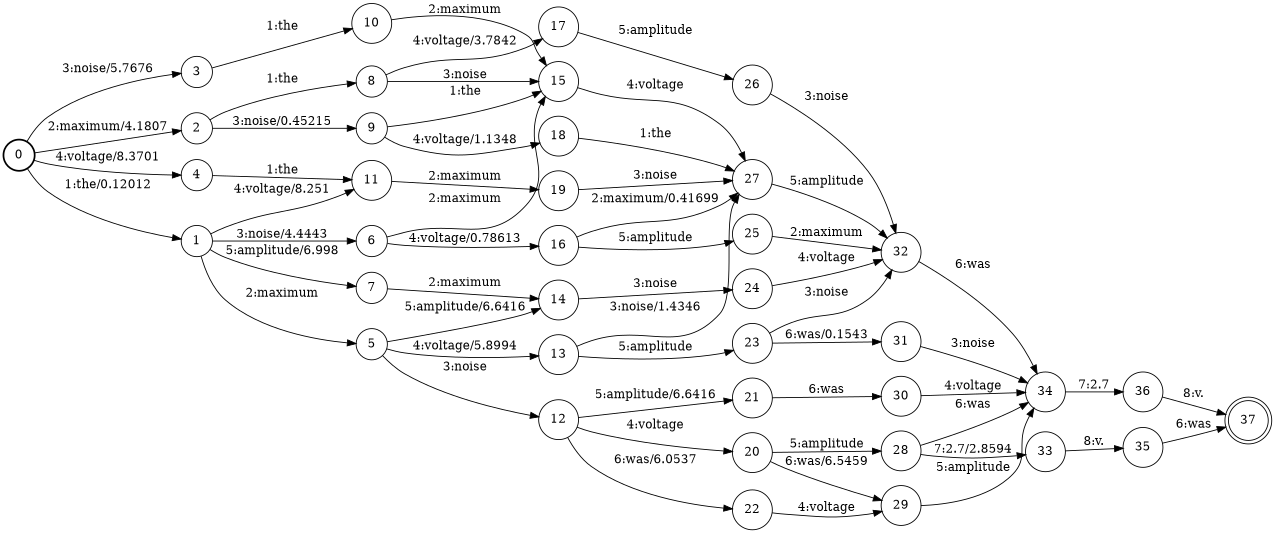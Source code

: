 digraph FST {
rankdir = LR;
size = "8.5,11";
label = "";
center = 1;
orientation = Portrait;
ranksep = "0.4";
nodesep = "0.25";
0 [label = "0", shape = circle, style = bold, fontsize = 14]
	0 -> 1 [label = "1:the/0.12012", fontsize = 14];
	0 -> 2 [label = "2:maximum/4.1807", fontsize = 14];
	0 -> 3 [label = "3:noise/5.7676", fontsize = 14];
	0 -> 4 [label = "4:voltage/8.3701", fontsize = 14];
1 [label = "1", shape = circle, style = solid, fontsize = 14]
	1 -> 5 [label = "2:maximum", fontsize = 14];
	1 -> 6 [label = "3:noise/4.4443", fontsize = 14];
	1 -> 11 [label = "4:voltage/8.251", fontsize = 14];
	1 -> 7 [label = "5:amplitude/6.998", fontsize = 14];
2 [label = "2", shape = circle, style = solid, fontsize = 14]
	2 -> 8 [label = "1:the", fontsize = 14];
	2 -> 9 [label = "3:noise/0.45215", fontsize = 14];
3 [label = "3", shape = circle, style = solid, fontsize = 14]
	3 -> 10 [label = "1:the", fontsize = 14];
4 [label = "4", shape = circle, style = solid, fontsize = 14]
	4 -> 11 [label = "1:the", fontsize = 14];
5 [label = "5", shape = circle, style = solid, fontsize = 14]
	5 -> 12 [label = "3:noise", fontsize = 14];
	5 -> 13 [label = "4:voltage/5.8994", fontsize = 14];
	5 -> 14 [label = "5:amplitude/6.6416", fontsize = 14];
6 [label = "6", shape = circle, style = solid, fontsize = 14]
	6 -> 15 [label = "2:maximum", fontsize = 14];
	6 -> 16 [label = "4:voltage/0.78613", fontsize = 14];
7 [label = "7", shape = circle, style = solid, fontsize = 14]
	7 -> 14 [label = "2:maximum", fontsize = 14];
8 [label = "8", shape = circle, style = solid, fontsize = 14]
	8 -> 15 [label = "3:noise", fontsize = 14];
	8 -> 17 [label = "4:voltage/3.7842", fontsize = 14];
9 [label = "9", shape = circle, style = solid, fontsize = 14]
	9 -> 15 [label = "1:the", fontsize = 14];
	9 -> 18 [label = "4:voltage/1.1348", fontsize = 14];
10 [label = "10", shape = circle, style = solid, fontsize = 14]
	10 -> 15 [label = "2:maximum", fontsize = 14];
11 [label = "11", shape = circle, style = solid, fontsize = 14]
	11 -> 19 [label = "2:maximum", fontsize = 14];
12 [label = "12", shape = circle, style = solid, fontsize = 14]
	12 -> 20 [label = "4:voltage", fontsize = 14];
	12 -> 21 [label = "5:amplitude/6.6416", fontsize = 14];
	12 -> 22 [label = "6:was/6.0537", fontsize = 14];
13 [label = "13", shape = circle, style = solid, fontsize = 14]
	13 -> 27 [label = "3:noise/1.4346", fontsize = 14];
	13 -> 23 [label = "5:amplitude", fontsize = 14];
14 [label = "14", shape = circle, style = solid, fontsize = 14]
	14 -> 24 [label = "3:noise", fontsize = 14];
15 [label = "15", shape = circle, style = solid, fontsize = 14]
	15 -> 27 [label = "4:voltage", fontsize = 14];
16 [label = "16", shape = circle, style = solid, fontsize = 14]
	16 -> 27 [label = "2:maximum/0.41699", fontsize = 14];
	16 -> 25 [label = "5:amplitude", fontsize = 14];
17 [label = "17", shape = circle, style = solid, fontsize = 14]
	17 -> 26 [label = "5:amplitude", fontsize = 14];
18 [label = "18", shape = circle, style = solid, fontsize = 14]
	18 -> 27 [label = "1:the", fontsize = 14];
19 [label = "19", shape = circle, style = solid, fontsize = 14]
	19 -> 27 [label = "3:noise", fontsize = 14];
20 [label = "20", shape = circle, style = solid, fontsize = 14]
	20 -> 28 [label = "5:amplitude", fontsize = 14];
	20 -> 29 [label = "6:was/6.5459", fontsize = 14];
21 [label = "21", shape = circle, style = solid, fontsize = 14]
	21 -> 30 [label = "6:was", fontsize = 14];
22 [label = "22", shape = circle, style = solid, fontsize = 14]
	22 -> 29 [label = "4:voltage", fontsize = 14];
23 [label = "23", shape = circle, style = solid, fontsize = 14]
	23 -> 32 [label = "3:noise", fontsize = 14];
	23 -> 31 [label = "6:was/0.1543", fontsize = 14];
24 [label = "24", shape = circle, style = solid, fontsize = 14]
	24 -> 32 [label = "4:voltage", fontsize = 14];
25 [label = "25", shape = circle, style = solid, fontsize = 14]
	25 -> 32 [label = "2:maximum", fontsize = 14];
26 [label = "26", shape = circle, style = solid, fontsize = 14]
	26 -> 32 [label = "3:noise", fontsize = 14];
27 [label = "27", shape = circle, style = solid, fontsize = 14]
	27 -> 32 [label = "5:amplitude", fontsize = 14];
28 [label = "28", shape = circle, style = solid, fontsize = 14]
	28 -> 34 [label = "6:was", fontsize = 14];
	28 -> 33 [label = "7:2.7/2.8594", fontsize = 14];
29 [label = "29", shape = circle, style = solid, fontsize = 14]
	29 -> 34 [label = "5:amplitude", fontsize = 14];
30 [label = "30", shape = circle, style = solid, fontsize = 14]
	30 -> 34 [label = "4:voltage", fontsize = 14];
31 [label = "31", shape = circle, style = solid, fontsize = 14]
	31 -> 34 [label = "3:noise", fontsize = 14];
32 [label = "32", shape = circle, style = solid, fontsize = 14]
	32 -> 34 [label = "6:was", fontsize = 14];
33 [label = "33", shape = circle, style = solid, fontsize = 14]
	33 -> 35 [label = "8:v.", fontsize = 14];
34 [label = "34", shape = circle, style = solid, fontsize = 14]
	34 -> 36 [label = "7:2.7", fontsize = 14];
35 [label = "35", shape = circle, style = solid, fontsize = 14]
	35 -> 37 [label = "6:was", fontsize = 14];
36 [label = "36", shape = circle, style = solid, fontsize = 14]
	36 -> 37 [label = "8:v.", fontsize = 14];
37 [label = "37", shape = doublecircle, style = solid, fontsize = 14]
}

